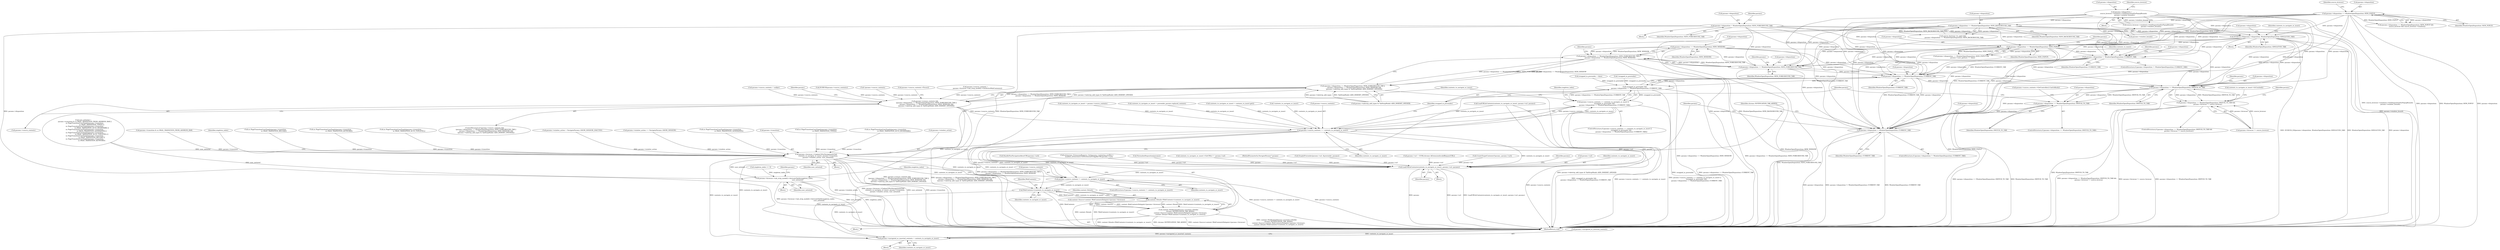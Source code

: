 digraph "0_Chrome_c552cd7b8a0862f6b3c8c6a07f98bda3721101eb_0@pointer" {
"1000489" [label="(Call,params->disposition == WindowOpenDisposition::NEW_WINDOW)"];
"1000484" [label="(Call,params->disposition == WindowOpenDisposition::NEW_FOREGROUND_TAB)"];
"1000411" [label="(Call,params->disposition != WindowOpenDisposition::CURRENT_TAB)"];
"1000166" [label="(Call,params->disposition == WindowOpenDisposition::NEW_BACKGROUND_TAB)"];
"1000153" [label="(Call,params->disposition =\n        source_browser->window()->GetDispositionForPopupBounds(\n            params->window_bounds))"];
"1000157" [label="(Call,source_browser->window()->GetDispositionForPopupBounds(\n            params->window_bounds))"];
"1000144" [label="(Call,params->disposition == WindowOpenDisposition::NEW_POPUP)"];
"1000201" [label="(Call,DCHECK_EQ(params->disposition, WindowOpenDisposition::SINGLETON_TAB))"];
"1000172" [label="(Call,params->disposition = WindowOpenDisposition::NEW_FOREGROUND_TAB)"];
"1000339" [label="(Call,params->disposition == WindowOpenDisposition::NEW_POPUP)"];
"1000483" [label="(Call,params->disposition == WindowOpenDisposition::NEW_FOREGROUND_TAB ||\n       params->disposition == WindowOpenDisposition::NEW_WINDOW)"];
"1000482" [label="(Call,(params->disposition == WindowOpenDisposition::NEW_FOREGROUND_TAB ||\n       params->disposition == WindowOpenDisposition::NEW_WINDOW) &&\n      (params->tabstrip_add_types & TabStripModel::ADD_INHERIT_OPENER))"];
"1000478" [label="(Call,params->source_contents &&\n      (params->disposition == WindowOpenDisposition::NEW_FOREGROUND_TAB ||\n       params->disposition == WindowOpenDisposition::NEW_WINDOW) &&\n      (params->tabstrip_add_types & TabStripModel::ADD_INHERIT_OPENER))"];
"1000502" [label="(Call,params->source_contents == contents_to_navigate_or_insert)"];
"1000501" [label="(Call,params->source_contents == contents_to_navigate_or_insert ||\n      (swapped_in_prerender &&\n       params->disposition == WindowOpenDisposition::CURRENT_TAB))"];
"1000515" [label="(Call,params->browser->UpdateUIForNavigationInTab(\n        contents_to_navigate_or_insert, params->transition,\n        params->window_action, user_initiated))"];
"1000599" [label="(Call,LoadURLInContents(contents_to_navigate_or_insert, params->url, params))"];
"1000606" [label="(Call,params->source_contents != contents_to_navigate_or_insert)"];
"1000657" [label="(Call,WebContents>(contents_to_navigate_or_insert))"];
"1000655" [label="(Call,content::Details<WebContents>(contents_to_navigate_or_insert))"];
"1000646" [label="(Call,content::NotificationService::current()->Notify(\n        chrome::NOTIFICATION_TAB_ADDED,\n        content::Source<content::WebContentsDelegate>(params->browser),\n        content::Details<WebContents>(contents_to_navigate_or_insert)))"];
"1000660" [label="(Call,params->navigated_or_inserted_contents = contents_to_navigate_or_insert)"];
"1000612" [label="(Call,params->browser->tab_strip_model()->ActivateTabAt(singleton_index,\n                                                        user_initiated))"];
"1000509" [label="(Call,params->disposition == WindowOpenDisposition::CURRENT_TAB)"];
"1000507" [label="(Call,swapped_in_prerender &&\n       params->disposition == WindowOpenDisposition::CURRENT_TAB)"];
"1000564" [label="(Call,params->disposition == WindowOpenDisposition::SWITCH_TO_TAB)"];
"1000563" [label="(Call,params->disposition == WindowOpenDisposition::SWITCH_TO_TAB &&\n        params->browser != source_browser)"];
"1000616" [label="(Call,params->disposition == WindowOpenDisposition::SWITCH_TO_TAB)"];
"1000640" [label="(Call,params->disposition != WindowOpenDisposition::CURRENT_TAB)"];
"1000432" [label="(Identifier,params)"];
"1000490" [label="(Call,params->disposition)"];
"1000419" [label="(Call,CreateTargetContents(*params, params->url))"];
"1000171" [label="(Block,)"];
"1000605" [label="(ControlStructure,if (params->source_contents != contents_to_navigate_or_insert))"];
"1000365" [label="(Call,ui::PageTransitionCoreTypeIs(params->transition,\n                                   ui::PAGE_TRANSITION_TYPED))"];
"1000202" [label="(Call,params->disposition)"];
"1000491" [label="(Identifier,params)"];
"1000606" [label="(Call,params->source_contents != contents_to_navigate_or_insert)"];
"1000400" [label="(Call,swapped_in_prerender = false)"];
"1000152" [label="(Block,)"];
"1000640" [label="(Call,params->disposition != WindowOpenDisposition::CURRENT_TAB)"];
"1000564" [label="(Call,params->disposition == WindowOpenDisposition::SWITCH_TO_TAB)"];
"1000479" [label="(Call,params->source_contents)"];
"1000415" [label="(Identifier,WindowOpenDisposition::CURRENT_TAB)"];
"1000157" [label="(Call,source_browser->window()->GetDispositionForPopupBounds(\n            params->window_bounds))"];
"1000624" [label="(Call,params->source_contents->GetController().CanGoBack())"];
"1000356" [label="(Call,user_initiated =\n      params->transition & ui::PAGE_TRANSITION_FROM_ADDRESS_BAR ||\n      ui::PageTransitionCoreTypeIs(params->transition,\n                                   ui::PAGE_TRANSITION_TYPED) ||\n      ui::PageTransitionCoreTypeIs(params->transition,\n                                   ui::PAGE_TRANSITION_AUTO_BOOKMARK) ||\n      ui::PageTransitionCoreTypeIs(params->transition,\n                                   ui::PAGE_TRANSITION_GENERATED) ||\n      ui::PageTransitionCoreTypeIs(params->transition,\n                                   ui::PAGE_TRANSITION_AUTO_TOPLEVEL) ||\n      ui::PageTransitionCoreTypeIs(params->transition,\n                                   ui::PAGE_TRANSITION_RELOAD) ||\n      ui::PageTransitionCoreTypeIs(params->transition,\n                                   ui::PAGE_TRANSITION_KEYWORD))"];
"1000507" [label="(Call,swapped_in_prerender &&\n       params->disposition == WindowOpenDisposition::CURRENT_TAB)"];
"1000377" [label="(Call,ui::PageTransitionCoreTypeIs(params->transition,\n                                   ui::PAGE_TRANSITION_GENERATED))"];
"1000499" [label="(Call,params->source_contents->Focus())"];
"1000523" [label="(Identifier,user_initiated)"];
"1000608" [label="(Identifier,params)"];
"1000645" [label="(Block,)"];
"1000477" [label="(ControlStructure,if (params->source_contents &&\n      (params->disposition == WindowOpenDisposition::NEW_FOREGROUND_TAB ||\n       params->disposition == WindowOpenDisposition::NEW_WINDOW) &&\n      (params->tabstrip_add_types & TabStripModel::ADD_INHERIT_OPENER)))"];
"1000200" [label="(Block,)"];
"1000187" [label="(Call,params->source_contents =\n        params->browser->tab_strip_model()->GetActiveWebContents())"];
"1000338" [label="(Call,params->disposition == WindowOpenDisposition::NEW_POPUP &&\n      params->user_gesture == false)"];
"1000647" [label="(Identifier,chrome::NOTIFICATION_TAB_ADDED)"];
"1000611" [label="(Block,)"];
"1000601" [label="(Call,params->url)"];
"1000517" [label="(Call,params->transition)"];
"1000346" [label="(Identifier,params)"];
"1000434" [label="(Call,contents_to_navigate_or_insert = params->source_contents)"];
"1000568" [label="(Identifier,WindowOpenDisposition::SWITCH_TO_TAB)"];
"1000527" [label="(Identifier,singleton_index)"];
"1000154" [label="(Call,params->disposition)"];
"1000172" [label="(Call,params->disposition = WindowOpenDisposition::NEW_FOREGROUND_TAB)"];
"1000181" [label="(Identifier,params)"];
"1000600" [label="(Identifier,contents_to_navigate_or_insert)"];
"1000508" [label="(Identifier,swapped_in_prerender)"];
"1000641" [label="(Call,params->disposition)"];
"1000176" [label="(Identifier,WindowOpenDisposition::NEW_FOREGROUND_TAB)"];
"1000478" [label="(Call,params->source_contents &&\n      (params->disposition == WindowOpenDisposition::NEW_FOREGROUND_TAB ||\n       params->disposition == WindowOpenDisposition::NEW_WINDOW) &&\n      (params->tabstrip_add_types & TabStripModel::ADD_INHERIT_OPENER))"];
"1000516" [label="(Identifier,contents_to_navigate_or_insert)"];
"1000450" [label="(Call,contents_to_navigate_or_insert = prerender_params.replaced_contents)"];
"1000662" [label="(Identifier,params)"];
"1000513" [label="(Identifier,WindowOpenDisposition::CURRENT_TAB)"];
"1000563" [label="(Call,params->disposition == WindowOpenDisposition::SWITCH_TO_TAB &&\n        params->browser != source_browser)"];
"1000657" [label="(Call,WebContents>(contents_to_navigate_or_insert))"];
"1000170" [label="(Identifier,WindowOpenDisposition::NEW_BACKGROUND_TAB)"];
"1000464" [label="(Call,HandleNonNavigationAboutURL(params->url))"];
"1000485" [label="(Call,params->disposition)"];
"1000143" [label="(Call,params->disposition == WindowOpenDisposition::NEW_POPUP &&\n      source_browser && source_browser->window())"];
"1000665" [label="(MethodReturn,void)"];
"1000371" [label="(Call,ui::PageTransitionCoreTypeIs(params->transition,\n                                   ui::PAGE_TRANSITION_AUTO_BOOKMARK))"];
"1000610" [label="(Identifier,contents_to_navigate_or_insert)"];
"1000646" [label="(Call,content::NotificationService::current()->Notify(\n        chrome::NOTIFICATION_TAB_ADDED,\n        content::Source<content::WebContentsDelegate>(params->browser),\n        content::Details<WebContents>(contents_to_navigate_or_insert)))"];
"1000286" [label="(Call,params->source_contents = nullptr)"];
"1000166" [label="(Call,params->disposition == WindowOpenDisposition::NEW_BACKGROUND_TAB)"];
"1000496" [label="(Identifier,params)"];
"1000520" [label="(Call,params->window_action)"];
"1000359" [label="(Call,params->transition & ui::PAGE_TRANSITION_FROM_ADDRESS_BAR)"];
"1000639" [label="(ControlStructure,if (params->disposition != WindowOpenDisposition::CURRENT_TAB))"];
"1000613" [label="(Identifier,singleton_index)"];
"1000173" [label="(Call,params->disposition)"];
"1000128" [label="(Call,extensions::ExtensionRegistry::Get(params->initiating_profile)->\n        enabled_extensions().GetExtensionOrAppByURL(params->url))"];
"1000648" [label="(Call,content::Source<content::WebContentsDelegate>(params->browser))"];
"1000515" [label="(Call,params->browser->UpdateUIForNavigationInTab(\n        contents_to_navigate_or_insert, params->transition,\n        params->window_action, user_initiated))"];
"1000558" [label="(Call,singleton_index >= 0)"];
"1000502" [label="(Call,params->source_contents == contents_to_navigate_or_insert)"];
"1000559" [label="(Identifier,singleton_index)"];
"1000425" [label="(Call,contents_to_navigate_or_insert = contents_to_insert.get())"];
"1000514" [label="(Block,)"];
"1000309" [label="(Call,NormalizeDisposition(params))"];
"1000144" [label="(Call,params->disposition == WindowOpenDisposition::NEW_POPUP)"];
"1000489" [label="(Call,params->disposition == WindowOpenDisposition::NEW_WINDOW)"];
"1000488" [label="(Identifier,WindowOpenDisposition::NEW_FOREGROUND_TAB)"];
"1000150" [label="(Identifier,source_browser)"];
"1000389" [label="(Call,ui::PageTransitionCoreTypeIs(params->transition,\n                                   ui::PAGE_TRANSITION_RELOAD))"];
"1000580" [label="(Call,contents_to_navigate_or_insert->IsCrashed())"];
"1000339" [label="(Call,params->disposition == WindowOpenDisposition::NEW_POPUP)"];
"1000153" [label="(Call,params->disposition =\n        source_browser->window()->GetDispositionForPopupBounds(\n            params->window_bounds))"];
"1000482" [label="(Call,(params->disposition == WindowOpenDisposition::NEW_FOREGROUND_TAB ||\n       params->disposition == WindowOpenDisposition::NEW_WINDOW) &&\n      (params->tabstrip_add_types & TabStripModel::ADD_INHERIT_OPENER))"];
"1000504" [label="(Identifier,params)"];
"1000430" [label="(Call,DCHECK(params->source_contents))"];
"1000394" [label="(Call,ui::PageTransitionCoreTypeIs(params->transition,\n                                   ui::PAGE_TRANSITION_KEYWORD))"];
"1000164" [label="(Call,source_browser->is_app() &&\n      params->disposition == WindowOpenDisposition::NEW_BACKGROUND_TAB)"];
"1000509" [label="(Call,params->disposition == WindowOpenDisposition::CURRENT_TAB)"];
"1000383" [label="(Call,ui::PageTransitionCoreTypeIs(params->transition,\n                                   ui::PAGE_TRANSITION_AUTO_TOPLEVEL))"];
"1000340" [label="(Call,params->disposition)"];
"1000412" [label="(Call,params->disposition)"];
"1000607" [label="(Call,params->source_contents)"];
"1000617" [label="(Call,params->disposition)"];
"1000510" [label="(Call,params->disposition)"];
"1000343" [label="(Identifier,WindowOpenDisposition::NEW_POPUP)"];
"1000493" [label="(Identifier,WindowOpenDisposition::NEW_WINDOW)"];
"1000562" [label="(ControlStructure,if (params->disposition == WindowOpenDisposition::SWITCH_TO_TAB &&\n        params->browser != source_browser))"];
"1000148" [label="(Identifier,WindowOpenDisposition::NEW_POPUP)"];
"1000469" [label="(Call,LoadURLInContents(contents_to_navigate_or_insert, params->url, params))"];
"1000179" [label="(Call,!params->source_contents)"];
"1000593" [label="(Call,contents_to_navigate_or_insert->GetURL() != params->url)"];
"1000612" [label="(Call,params->browser->tab_strip_model()->ActivateTabAt(singleton_index,\n                                                        user_initiated))"];
"1000145" [label="(Call,params->disposition)"];
"1000604" [label="(Identifier,params)"];
"1000459" [label="(Call,!swapped_in_prerender)"];
"1000205" [label="(Identifier,WindowOpenDisposition::SINGLETON_TAB)"];
"1000207" [label="(Identifier,contents_to_navigate_or_insert)"];
"1000642" [label="(Identifier,params)"];
"1000614" [label="(Identifier,user_initiated)"];
"1000404" [label="(Call,!contents_to_navigate_or_insert)"];
"1000656" [label="(Identifier,content::Details)"];
"1000102" [label="(Block,)"];
"1000201" [label="(Call,DCHECK_EQ(params->disposition, WindowOpenDisposition::SINGLETON_TAB))"];
"1000618" [label="(Identifier,params)"];
"1000167" [label="(Call,params->disposition)"];
"1000616" [label="(Call,params->disposition == WindowOpenDisposition::SWITCH_TO_TAB)"];
"1000494" [label="(Call,params->tabstrip_add_types & TabStripModel::ADD_INHERIT_OPENER)"];
"1000483" [label="(Call,params->disposition == WindowOpenDisposition::NEW_FOREGROUND_TAB ||\n       params->disposition == WindowOpenDisposition::NEW_WINDOW)"];
"1000599" [label="(Call,LoadURLInContents(contents_to_navigate_or_insert, params->url, params))"];
"1000500" [label="(ControlStructure,if (params->source_contents == contents_to_navigate_or_insert ||\n      (swapped_in_prerender &&\n       params->disposition == WindowOpenDisposition::CURRENT_TAB)))"];
"1000659" [label="(Identifier,contents_to_navigate_or_insert)"];
"1000664" [label="(Identifier,contents_to_navigate_or_insert)"];
"1000660" [label="(Call,params->navigated_or_inserted_contents = contents_to_navigate_or_insert)"];
"1000101" [label="(MethodParameterIn,NavigateParams* params)"];
"1000442" [label="(Call,SwapInPrerender(params->url, &prerender_params))"];
"1000620" [label="(Identifier,WindowOpenDisposition::SWITCH_TO_TAB)"];
"1000644" [label="(Identifier,WindowOpenDisposition::CURRENT_TAB)"];
"1000506" [label="(Identifier,contents_to_navigate_or_insert)"];
"1000576" [label="(Identifier,params)"];
"1000410" [label="(ControlStructure,if (params->disposition != WindowOpenDisposition::CURRENT_TAB))"];
"1000571" [label="(Identifier,params)"];
"1000163" [label="(Identifier,source_browser)"];
"1000655" [label="(Call,content::Details<WebContents>(contents_to_navigate_or_insert))"];
"1000418" [label="(Identifier,contents_to_insert)"];
"1000136" [label="(Call,params->url = GURL(chrome::kExtensionInvalidRequestURL))"];
"1000565" [label="(Call,params->disposition)"];
"1000350" [label="(Call,params->window_action = NavigateParams::SHOW_WINDOW_INACTIVE)"];
"1000658" [label="(Identifier,WebContents)"];
"1000503" [label="(Call,params->source_contents)"];
"1000661" [label="(Call,params->navigated_or_inserted_contents)"];
"1000484" [label="(Call,params->disposition == WindowOpenDisposition::NEW_FOREGROUND_TAB)"];
"1000158" [label="(Call,params->window_bounds)"];
"1000501" [label="(Call,params->source_contents == contents_to_navigate_or_insert ||\n      (swapped_in_prerender &&\n       params->disposition == WindowOpenDisposition::CURRENT_TAB))"];
"1000333" [label="(Call,params->window_action == NavigateParams::SHOW_WINDOW)"];
"1000615" [label="(ControlStructure,if (params->disposition == WindowOpenDisposition::SWITCH_TO_TAB))"];
"1000598" [label="(Block,)"];
"1000569" [label="(Call,params->browser != source_browser)"];
"1000411" [label="(Call,params->disposition != WindowOpenDisposition::CURRENT_TAB)"];
"1000489" -> "1000483"  [label="AST: "];
"1000489" -> "1000493"  [label="CFG: "];
"1000490" -> "1000489"  [label="AST: "];
"1000493" -> "1000489"  [label="AST: "];
"1000483" -> "1000489"  [label="CFG: "];
"1000489" -> "1000665"  [label="DDG: WindowOpenDisposition::NEW_WINDOW"];
"1000489" -> "1000483"  [label="DDG: params->disposition"];
"1000489" -> "1000483"  [label="DDG: WindowOpenDisposition::NEW_WINDOW"];
"1000484" -> "1000489"  [label="DDG: params->disposition"];
"1000489" -> "1000509"  [label="DDG: params->disposition"];
"1000489" -> "1000564"  [label="DDG: params->disposition"];
"1000489" -> "1000640"  [label="DDG: params->disposition"];
"1000484" -> "1000483"  [label="AST: "];
"1000484" -> "1000488"  [label="CFG: "];
"1000485" -> "1000484"  [label="AST: "];
"1000488" -> "1000484"  [label="AST: "];
"1000491" -> "1000484"  [label="CFG: "];
"1000483" -> "1000484"  [label="CFG: "];
"1000484" -> "1000665"  [label="DDG: WindowOpenDisposition::NEW_FOREGROUND_TAB"];
"1000484" -> "1000483"  [label="DDG: params->disposition"];
"1000484" -> "1000483"  [label="DDG: WindowOpenDisposition::NEW_FOREGROUND_TAB"];
"1000411" -> "1000484"  [label="DDG: params->disposition"];
"1000166" -> "1000484"  [label="DDG: params->disposition"];
"1000153" -> "1000484"  [label="DDG: params->disposition"];
"1000144" -> "1000484"  [label="DDG: params->disposition"];
"1000201" -> "1000484"  [label="DDG: params->disposition"];
"1000339" -> "1000484"  [label="DDG: params->disposition"];
"1000172" -> "1000484"  [label="DDG: params->disposition"];
"1000484" -> "1000509"  [label="DDG: params->disposition"];
"1000484" -> "1000564"  [label="DDG: params->disposition"];
"1000484" -> "1000640"  [label="DDG: params->disposition"];
"1000411" -> "1000410"  [label="AST: "];
"1000411" -> "1000415"  [label="CFG: "];
"1000412" -> "1000411"  [label="AST: "];
"1000415" -> "1000411"  [label="AST: "];
"1000418" -> "1000411"  [label="CFG: "];
"1000432" -> "1000411"  [label="CFG: "];
"1000166" -> "1000411"  [label="DDG: params->disposition"];
"1000153" -> "1000411"  [label="DDG: params->disposition"];
"1000144" -> "1000411"  [label="DDG: params->disposition"];
"1000201" -> "1000411"  [label="DDG: params->disposition"];
"1000339" -> "1000411"  [label="DDG: params->disposition"];
"1000172" -> "1000411"  [label="DDG: params->disposition"];
"1000411" -> "1000509"  [label="DDG: params->disposition"];
"1000411" -> "1000509"  [label="DDG: WindowOpenDisposition::CURRENT_TAB"];
"1000411" -> "1000564"  [label="DDG: params->disposition"];
"1000411" -> "1000640"  [label="DDG: params->disposition"];
"1000411" -> "1000640"  [label="DDG: WindowOpenDisposition::CURRENT_TAB"];
"1000166" -> "1000164"  [label="AST: "];
"1000166" -> "1000170"  [label="CFG: "];
"1000167" -> "1000166"  [label="AST: "];
"1000170" -> "1000166"  [label="AST: "];
"1000164" -> "1000166"  [label="CFG: "];
"1000166" -> "1000665"  [label="DDG: params->disposition"];
"1000166" -> "1000665"  [label="DDG: WindowOpenDisposition::NEW_BACKGROUND_TAB"];
"1000166" -> "1000164"  [label="DDG: params->disposition"];
"1000166" -> "1000164"  [label="DDG: WindowOpenDisposition::NEW_BACKGROUND_TAB"];
"1000153" -> "1000166"  [label="DDG: params->disposition"];
"1000144" -> "1000166"  [label="DDG: params->disposition"];
"1000166" -> "1000201"  [label="DDG: params->disposition"];
"1000166" -> "1000339"  [label="DDG: params->disposition"];
"1000166" -> "1000509"  [label="DDG: params->disposition"];
"1000166" -> "1000564"  [label="DDG: params->disposition"];
"1000166" -> "1000640"  [label="DDG: params->disposition"];
"1000153" -> "1000152"  [label="AST: "];
"1000153" -> "1000157"  [label="CFG: "];
"1000154" -> "1000153"  [label="AST: "];
"1000157" -> "1000153"  [label="AST: "];
"1000163" -> "1000153"  [label="CFG: "];
"1000153" -> "1000665"  [label="DDG: source_browser->window()->GetDispositionForPopupBounds(\n            params->window_bounds)"];
"1000153" -> "1000665"  [label="DDG: params->disposition"];
"1000157" -> "1000153"  [label="DDG: params->window_bounds"];
"1000153" -> "1000201"  [label="DDG: params->disposition"];
"1000153" -> "1000339"  [label="DDG: params->disposition"];
"1000153" -> "1000509"  [label="DDG: params->disposition"];
"1000153" -> "1000564"  [label="DDG: params->disposition"];
"1000153" -> "1000640"  [label="DDG: params->disposition"];
"1000157" -> "1000158"  [label="CFG: "];
"1000158" -> "1000157"  [label="AST: "];
"1000157" -> "1000665"  [label="DDG: params->window_bounds"];
"1000144" -> "1000143"  [label="AST: "];
"1000144" -> "1000148"  [label="CFG: "];
"1000145" -> "1000144"  [label="AST: "];
"1000148" -> "1000144"  [label="AST: "];
"1000150" -> "1000144"  [label="CFG: "];
"1000143" -> "1000144"  [label="CFG: "];
"1000144" -> "1000665"  [label="DDG: WindowOpenDisposition::NEW_POPUP"];
"1000144" -> "1000665"  [label="DDG: params->disposition"];
"1000144" -> "1000143"  [label="DDG: params->disposition"];
"1000144" -> "1000143"  [label="DDG: WindowOpenDisposition::NEW_POPUP"];
"1000144" -> "1000201"  [label="DDG: params->disposition"];
"1000144" -> "1000339"  [label="DDG: params->disposition"];
"1000144" -> "1000339"  [label="DDG: WindowOpenDisposition::NEW_POPUP"];
"1000144" -> "1000509"  [label="DDG: params->disposition"];
"1000144" -> "1000564"  [label="DDG: params->disposition"];
"1000144" -> "1000640"  [label="DDG: params->disposition"];
"1000201" -> "1000200"  [label="AST: "];
"1000201" -> "1000205"  [label="CFG: "];
"1000202" -> "1000201"  [label="AST: "];
"1000205" -> "1000201"  [label="AST: "];
"1000207" -> "1000201"  [label="CFG: "];
"1000201" -> "1000665"  [label="DDG: DCHECK_EQ(params->disposition, WindowOpenDisposition::SINGLETON_TAB)"];
"1000201" -> "1000665"  [label="DDG: WindowOpenDisposition::SINGLETON_TAB"];
"1000201" -> "1000665"  [label="DDG: params->disposition"];
"1000172" -> "1000201"  [label="DDG: params->disposition"];
"1000201" -> "1000339"  [label="DDG: params->disposition"];
"1000201" -> "1000509"  [label="DDG: params->disposition"];
"1000201" -> "1000564"  [label="DDG: params->disposition"];
"1000201" -> "1000640"  [label="DDG: params->disposition"];
"1000172" -> "1000171"  [label="AST: "];
"1000172" -> "1000176"  [label="CFG: "];
"1000173" -> "1000172"  [label="AST: "];
"1000176" -> "1000172"  [label="AST: "];
"1000181" -> "1000172"  [label="CFG: "];
"1000172" -> "1000665"  [label="DDG: WindowOpenDisposition::NEW_FOREGROUND_TAB"];
"1000172" -> "1000665"  [label="DDG: params->disposition"];
"1000172" -> "1000339"  [label="DDG: params->disposition"];
"1000172" -> "1000509"  [label="DDG: params->disposition"];
"1000172" -> "1000564"  [label="DDG: params->disposition"];
"1000172" -> "1000640"  [label="DDG: params->disposition"];
"1000339" -> "1000338"  [label="AST: "];
"1000339" -> "1000343"  [label="CFG: "];
"1000340" -> "1000339"  [label="AST: "];
"1000343" -> "1000339"  [label="AST: "];
"1000346" -> "1000339"  [label="CFG: "];
"1000338" -> "1000339"  [label="CFG: "];
"1000339" -> "1000665"  [label="DDG: WindowOpenDisposition::NEW_POPUP"];
"1000339" -> "1000338"  [label="DDG: params->disposition"];
"1000339" -> "1000338"  [label="DDG: WindowOpenDisposition::NEW_POPUP"];
"1000339" -> "1000509"  [label="DDG: params->disposition"];
"1000339" -> "1000564"  [label="DDG: params->disposition"];
"1000339" -> "1000640"  [label="DDG: params->disposition"];
"1000483" -> "1000482"  [label="AST: "];
"1000496" -> "1000483"  [label="CFG: "];
"1000482" -> "1000483"  [label="CFG: "];
"1000483" -> "1000665"  [label="DDG: params->disposition == WindowOpenDisposition::NEW_WINDOW"];
"1000483" -> "1000665"  [label="DDG: params->disposition == WindowOpenDisposition::NEW_FOREGROUND_TAB"];
"1000483" -> "1000482"  [label="DDG: params->disposition == WindowOpenDisposition::NEW_FOREGROUND_TAB"];
"1000483" -> "1000482"  [label="DDG: params->disposition == WindowOpenDisposition::NEW_WINDOW"];
"1000482" -> "1000478"  [label="AST: "];
"1000482" -> "1000494"  [label="CFG: "];
"1000494" -> "1000482"  [label="AST: "];
"1000478" -> "1000482"  [label="CFG: "];
"1000482" -> "1000665"  [label="DDG: params->tabstrip_add_types & TabStripModel::ADD_INHERIT_OPENER"];
"1000482" -> "1000665"  [label="DDG: params->disposition == WindowOpenDisposition::NEW_FOREGROUND_TAB ||\n       params->disposition == WindowOpenDisposition::NEW_WINDOW"];
"1000482" -> "1000478"  [label="DDG: params->disposition == WindowOpenDisposition::NEW_FOREGROUND_TAB ||\n       params->disposition == WindowOpenDisposition::NEW_WINDOW"];
"1000482" -> "1000478"  [label="DDG: params->tabstrip_add_types & TabStripModel::ADD_INHERIT_OPENER"];
"1000494" -> "1000482"  [label="DDG: params->tabstrip_add_types"];
"1000494" -> "1000482"  [label="DDG: TabStripModel::ADD_INHERIT_OPENER"];
"1000478" -> "1000477"  [label="AST: "];
"1000478" -> "1000479"  [label="CFG: "];
"1000479" -> "1000478"  [label="AST: "];
"1000499" -> "1000478"  [label="CFG: "];
"1000504" -> "1000478"  [label="CFG: "];
"1000478" -> "1000665"  [label="DDG: params->source_contents &&\n      (params->disposition == WindowOpenDisposition::NEW_FOREGROUND_TAB ||\n       params->disposition == WindowOpenDisposition::NEW_WINDOW) &&\n      (params->tabstrip_add_types & TabStripModel::ADD_INHERIT_OPENER)"];
"1000478" -> "1000665"  [label="DDG: (params->disposition == WindowOpenDisposition::NEW_FOREGROUND_TAB ||\n       params->disposition == WindowOpenDisposition::NEW_WINDOW) &&\n      (params->tabstrip_add_types & TabStripModel::ADD_INHERIT_OPENER)"];
"1000187" -> "1000478"  [label="DDG: params->source_contents"];
"1000286" -> "1000478"  [label="DDG: params->source_contents"];
"1000179" -> "1000478"  [label="DDG: params->source_contents"];
"1000430" -> "1000478"  [label="DDG: params->source_contents"];
"1000478" -> "1000502"  [label="DDG: params->source_contents"];
"1000502" -> "1000501"  [label="AST: "];
"1000502" -> "1000506"  [label="CFG: "];
"1000503" -> "1000502"  [label="AST: "];
"1000506" -> "1000502"  [label="AST: "];
"1000508" -> "1000502"  [label="CFG: "];
"1000501" -> "1000502"  [label="CFG: "];
"1000502" -> "1000665"  [label="DDG: params->source_contents"];
"1000502" -> "1000501"  [label="DDG: params->source_contents"];
"1000502" -> "1000501"  [label="DDG: contents_to_navigate_or_insert"];
"1000404" -> "1000502"  [label="DDG: contents_to_navigate_or_insert"];
"1000425" -> "1000502"  [label="DDG: contents_to_navigate_or_insert"];
"1000434" -> "1000502"  [label="DDG: contents_to_navigate_or_insert"];
"1000450" -> "1000502"  [label="DDG: contents_to_navigate_or_insert"];
"1000469" -> "1000502"  [label="DDG: contents_to_navigate_or_insert"];
"1000502" -> "1000515"  [label="DDG: contents_to_navigate_or_insert"];
"1000502" -> "1000599"  [label="DDG: contents_to_navigate_or_insert"];
"1000502" -> "1000606"  [label="DDG: params->source_contents"];
"1000502" -> "1000606"  [label="DDG: contents_to_navigate_or_insert"];
"1000502" -> "1000657"  [label="DDG: contents_to_navigate_or_insert"];
"1000502" -> "1000660"  [label="DDG: contents_to_navigate_or_insert"];
"1000501" -> "1000500"  [label="AST: "];
"1000501" -> "1000507"  [label="CFG: "];
"1000507" -> "1000501"  [label="AST: "];
"1000516" -> "1000501"  [label="CFG: "];
"1000527" -> "1000501"  [label="CFG: "];
"1000501" -> "1000665"  [label="DDG: swapped_in_prerender &&\n       params->disposition == WindowOpenDisposition::CURRENT_TAB"];
"1000501" -> "1000665"  [label="DDG: params->source_contents == contents_to_navigate_or_insert"];
"1000501" -> "1000665"  [label="DDG: params->source_contents == contents_to_navigate_or_insert ||\n      (swapped_in_prerender &&\n       params->disposition == WindowOpenDisposition::CURRENT_TAB)"];
"1000507" -> "1000501"  [label="DDG: swapped_in_prerender"];
"1000507" -> "1000501"  [label="DDG: params->disposition == WindowOpenDisposition::CURRENT_TAB"];
"1000515" -> "1000514"  [label="AST: "];
"1000515" -> "1000523"  [label="CFG: "];
"1000516" -> "1000515"  [label="AST: "];
"1000517" -> "1000515"  [label="AST: "];
"1000520" -> "1000515"  [label="AST: "];
"1000523" -> "1000515"  [label="AST: "];
"1000559" -> "1000515"  [label="CFG: "];
"1000515" -> "1000665"  [label="DDG: params->window_action"];
"1000515" -> "1000665"  [label="DDG: params->browser->UpdateUIForNavigationInTab(\n        contents_to_navigate_or_insert, params->transition,\n        params->window_action, user_initiated)"];
"1000515" -> "1000665"  [label="DDG: user_initiated"];
"1000515" -> "1000665"  [label="DDG: params->transition"];
"1000383" -> "1000515"  [label="DDG: params->transition"];
"1000365" -> "1000515"  [label="DDG: params->transition"];
"1000389" -> "1000515"  [label="DDG: params->transition"];
"1000371" -> "1000515"  [label="DDG: params->transition"];
"1000394" -> "1000515"  [label="DDG: params->transition"];
"1000359" -> "1000515"  [label="DDG: params->transition"];
"1000377" -> "1000515"  [label="DDG: params->transition"];
"1000333" -> "1000515"  [label="DDG: params->window_action"];
"1000350" -> "1000515"  [label="DDG: params->window_action"];
"1000356" -> "1000515"  [label="DDG: user_initiated"];
"1000515" -> "1000599"  [label="DDG: contents_to_navigate_or_insert"];
"1000515" -> "1000606"  [label="DDG: contents_to_navigate_or_insert"];
"1000515" -> "1000612"  [label="DDG: user_initiated"];
"1000515" -> "1000657"  [label="DDG: contents_to_navigate_or_insert"];
"1000515" -> "1000660"  [label="DDG: contents_to_navigate_or_insert"];
"1000599" -> "1000598"  [label="AST: "];
"1000599" -> "1000604"  [label="CFG: "];
"1000600" -> "1000599"  [label="AST: "];
"1000601" -> "1000599"  [label="AST: "];
"1000604" -> "1000599"  [label="AST: "];
"1000608" -> "1000599"  [label="CFG: "];
"1000599" -> "1000665"  [label="DDG: LoadURLInContents(contents_to_navigate_or_insert, params->url, params)"];
"1000599" -> "1000665"  [label="DDG: params"];
"1000599" -> "1000665"  [label="DDG: params->url"];
"1000128" -> "1000599"  [label="DDG: params->url"];
"1000419" -> "1000599"  [label="DDG: params->url"];
"1000469" -> "1000599"  [label="DDG: params->url"];
"1000469" -> "1000599"  [label="DDG: params"];
"1000136" -> "1000599"  [label="DDG: params->url"];
"1000442" -> "1000599"  [label="DDG: params->url"];
"1000593" -> "1000599"  [label="DDG: params->url"];
"1000464" -> "1000599"  [label="DDG: params->url"];
"1000309" -> "1000599"  [label="DDG: params"];
"1000101" -> "1000599"  [label="DDG: params"];
"1000599" -> "1000606"  [label="DDG: contents_to_navigate_or_insert"];
"1000606" -> "1000605"  [label="AST: "];
"1000606" -> "1000610"  [label="CFG: "];
"1000607" -> "1000606"  [label="AST: "];
"1000610" -> "1000606"  [label="AST: "];
"1000613" -> "1000606"  [label="CFG: "];
"1000642" -> "1000606"  [label="CFG: "];
"1000606" -> "1000665"  [label="DDG: params->source_contents"];
"1000606" -> "1000665"  [label="DDG: params->source_contents != contents_to_navigate_or_insert"];
"1000606" -> "1000657"  [label="DDG: contents_to_navigate_or_insert"];
"1000606" -> "1000660"  [label="DDG: contents_to_navigate_or_insert"];
"1000657" -> "1000655"  [label="AST: "];
"1000657" -> "1000659"  [label="CFG: "];
"1000658" -> "1000657"  [label="AST: "];
"1000659" -> "1000657"  [label="AST: "];
"1000655" -> "1000657"  [label="CFG: "];
"1000657" -> "1000665"  [label="DDG: WebContents"];
"1000657" -> "1000655"  [label="DDG: WebContents"];
"1000657" -> "1000655"  [label="DDG: contents_to_navigate_or_insert"];
"1000657" -> "1000660"  [label="DDG: contents_to_navigate_or_insert"];
"1000655" -> "1000646"  [label="AST: "];
"1000656" -> "1000655"  [label="AST: "];
"1000646" -> "1000655"  [label="CFG: "];
"1000655" -> "1000665"  [label="DDG: content::Details"];
"1000655" -> "1000665"  [label="DDG: WebContents>(contents_to_navigate_or_insert)"];
"1000655" -> "1000646"  [label="DDG: content::Details"];
"1000655" -> "1000646"  [label="DDG: WebContents>(contents_to_navigate_or_insert)"];
"1000646" -> "1000645"  [label="AST: "];
"1000647" -> "1000646"  [label="AST: "];
"1000648" -> "1000646"  [label="AST: "];
"1000662" -> "1000646"  [label="CFG: "];
"1000646" -> "1000665"  [label="DDG: content::NotificationService::current()->Notify(\n        chrome::NOTIFICATION_TAB_ADDED,\n        content::Source<content::WebContentsDelegate>(params->browser),\n        content::Details<WebContents>(contents_to_navigate_or_insert))"];
"1000646" -> "1000665"  [label="DDG: content::Details<WebContents>(contents_to_navigate_or_insert)"];
"1000646" -> "1000665"  [label="DDG: chrome::NOTIFICATION_TAB_ADDED"];
"1000646" -> "1000665"  [label="DDG: content::Source<content::WebContentsDelegate>(params->browser)"];
"1000648" -> "1000646"  [label="DDG: content::Source"];
"1000648" -> "1000646"  [label="DDG: content::WebContentsDelegate>(params->browser)"];
"1000660" -> "1000102"  [label="AST: "];
"1000660" -> "1000664"  [label="CFG: "];
"1000661" -> "1000660"  [label="AST: "];
"1000664" -> "1000660"  [label="AST: "];
"1000665" -> "1000660"  [label="CFG: "];
"1000660" -> "1000665"  [label="DDG: contents_to_navigate_or_insert"];
"1000660" -> "1000665"  [label="DDG: params->navigated_or_inserted_contents"];
"1000612" -> "1000611"  [label="AST: "];
"1000612" -> "1000614"  [label="CFG: "];
"1000613" -> "1000612"  [label="AST: "];
"1000614" -> "1000612"  [label="AST: "];
"1000618" -> "1000612"  [label="CFG: "];
"1000612" -> "1000665"  [label="DDG: user_initiated"];
"1000612" -> "1000665"  [label="DDG: singleton_index"];
"1000612" -> "1000665"  [label="DDG: params->browser->tab_strip_model()->ActivateTabAt(singleton_index,\n                                                        user_initiated)"];
"1000558" -> "1000612"  [label="DDG: singleton_index"];
"1000356" -> "1000612"  [label="DDG: user_initiated"];
"1000509" -> "1000507"  [label="AST: "];
"1000509" -> "1000513"  [label="CFG: "];
"1000510" -> "1000509"  [label="AST: "];
"1000513" -> "1000509"  [label="AST: "];
"1000507" -> "1000509"  [label="CFG: "];
"1000509" -> "1000507"  [label="DDG: params->disposition"];
"1000509" -> "1000507"  [label="DDG: WindowOpenDisposition::CURRENT_TAB"];
"1000509" -> "1000564"  [label="DDG: params->disposition"];
"1000509" -> "1000640"  [label="DDG: params->disposition"];
"1000509" -> "1000640"  [label="DDG: WindowOpenDisposition::CURRENT_TAB"];
"1000507" -> "1000508"  [label="CFG: "];
"1000508" -> "1000507"  [label="AST: "];
"1000507" -> "1000665"  [label="DDG: params->disposition == WindowOpenDisposition::CURRENT_TAB"];
"1000507" -> "1000665"  [label="DDG: swapped_in_prerender"];
"1000459" -> "1000507"  [label="DDG: swapped_in_prerender"];
"1000400" -> "1000507"  [label="DDG: swapped_in_prerender"];
"1000564" -> "1000563"  [label="AST: "];
"1000564" -> "1000568"  [label="CFG: "];
"1000565" -> "1000564"  [label="AST: "];
"1000568" -> "1000564"  [label="AST: "];
"1000571" -> "1000564"  [label="CFG: "];
"1000563" -> "1000564"  [label="CFG: "];
"1000564" -> "1000665"  [label="DDG: WindowOpenDisposition::SWITCH_TO_TAB"];
"1000564" -> "1000563"  [label="DDG: params->disposition"];
"1000564" -> "1000563"  [label="DDG: WindowOpenDisposition::SWITCH_TO_TAB"];
"1000564" -> "1000616"  [label="DDG: params->disposition"];
"1000564" -> "1000616"  [label="DDG: WindowOpenDisposition::SWITCH_TO_TAB"];
"1000564" -> "1000640"  [label="DDG: params->disposition"];
"1000563" -> "1000562"  [label="AST: "];
"1000563" -> "1000569"  [label="CFG: "];
"1000569" -> "1000563"  [label="AST: "];
"1000576" -> "1000563"  [label="CFG: "];
"1000580" -> "1000563"  [label="CFG: "];
"1000563" -> "1000665"  [label="DDG: params->disposition == WindowOpenDisposition::SWITCH_TO_TAB &&\n        params->browser != source_browser"];
"1000563" -> "1000665"  [label="DDG: params->browser != source_browser"];
"1000563" -> "1000665"  [label="DDG: params->disposition == WindowOpenDisposition::SWITCH_TO_TAB"];
"1000569" -> "1000563"  [label="DDG: params->browser"];
"1000569" -> "1000563"  [label="DDG: source_browser"];
"1000616" -> "1000615"  [label="AST: "];
"1000616" -> "1000620"  [label="CFG: "];
"1000617" -> "1000616"  [label="AST: "];
"1000620" -> "1000616"  [label="AST: "];
"1000624" -> "1000616"  [label="CFG: "];
"1000642" -> "1000616"  [label="CFG: "];
"1000616" -> "1000665"  [label="DDG: params->disposition == WindowOpenDisposition::SWITCH_TO_TAB"];
"1000616" -> "1000665"  [label="DDG: WindowOpenDisposition::SWITCH_TO_TAB"];
"1000616" -> "1000640"  [label="DDG: params->disposition"];
"1000640" -> "1000639"  [label="AST: "];
"1000640" -> "1000644"  [label="CFG: "];
"1000641" -> "1000640"  [label="AST: "];
"1000644" -> "1000640"  [label="AST: "];
"1000647" -> "1000640"  [label="CFG: "];
"1000662" -> "1000640"  [label="CFG: "];
"1000640" -> "1000665"  [label="DDG: params->disposition"];
"1000640" -> "1000665"  [label="DDG: params->disposition != WindowOpenDisposition::CURRENT_TAB"];
"1000640" -> "1000665"  [label="DDG: WindowOpenDisposition::CURRENT_TAB"];
}
